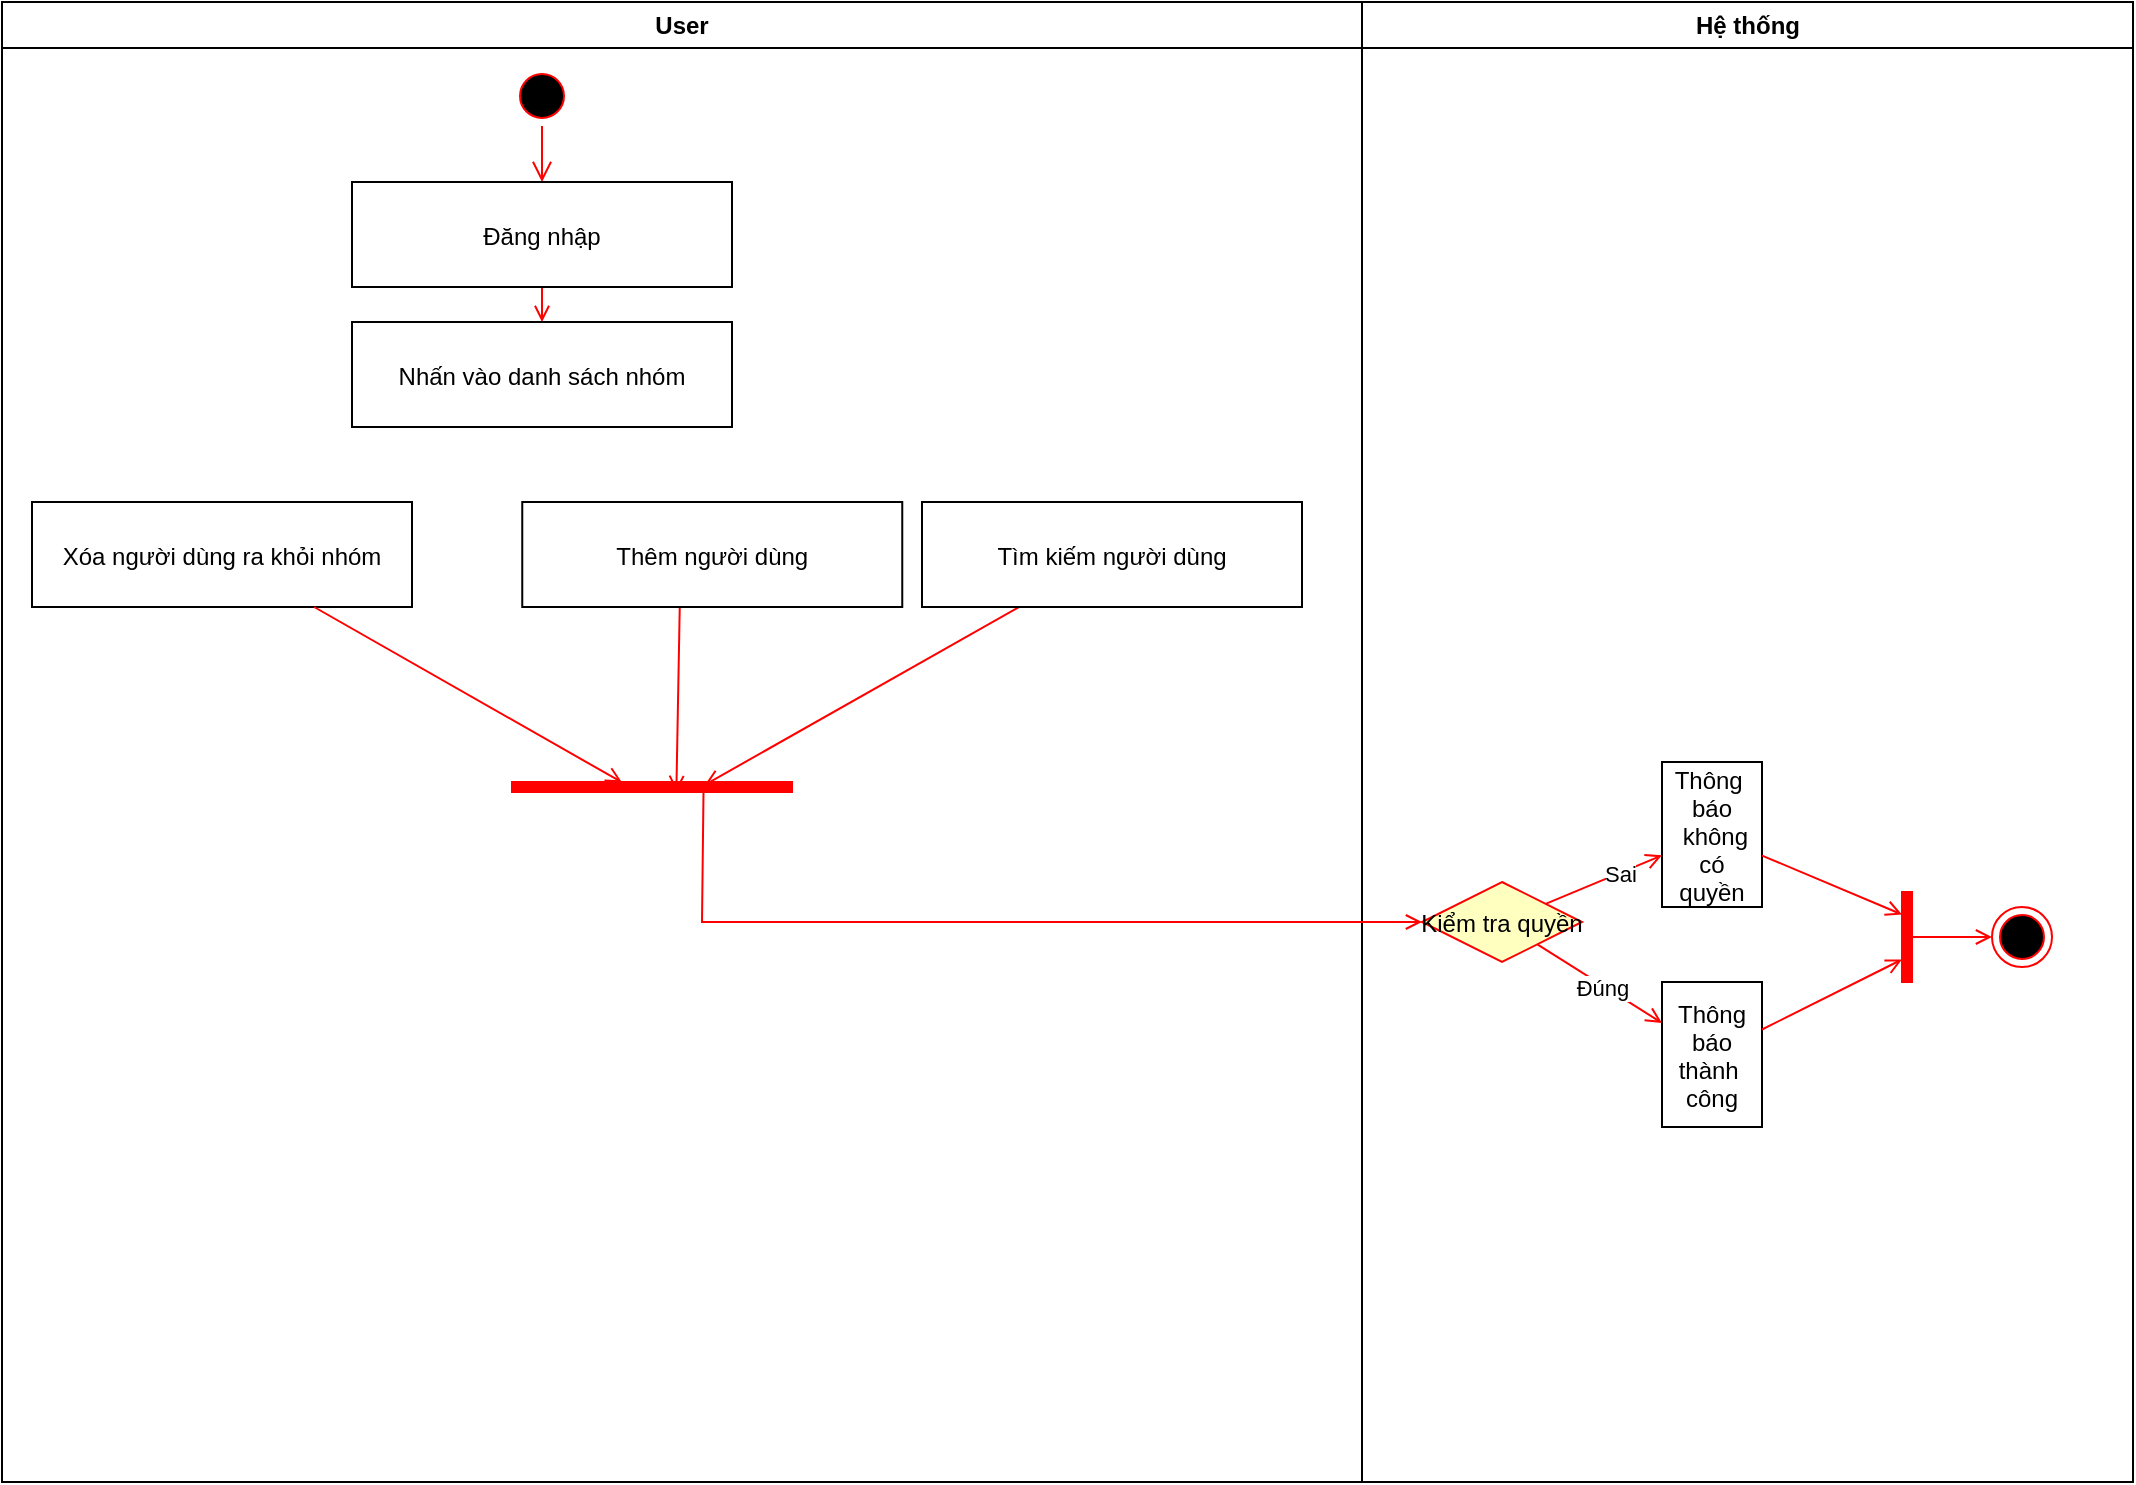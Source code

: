 <mxfile version="24.7.17">
  <diagram name="Page-1" id="e7e014a7-5840-1c2e-5031-d8a46d1fe8dd">
    <mxGraphModel dx="1290" dy="563" grid="1" gridSize="10" guides="1" tooltips="1" connect="1" arrows="1" fold="1" page="1" pageScale="1" pageWidth="1169" pageHeight="826" background="none" math="0" shadow="0">
      <root>
        <mxCell id="0" />
        <mxCell id="1" parent="0" />
        <mxCell id="2" value="User" style="swimlane;whiteSpace=wrap" parent="1" vertex="1">
          <mxGeometry x="20" y="50" width="680" height="740" as="geometry" />
        </mxCell>
        <mxCell id="5" value="" style="ellipse;shape=startState;fillColor=#000000;strokeColor=#ff0000;" parent="2" vertex="1">
          <mxGeometry x="255" y="32" width="30" height="30" as="geometry" />
        </mxCell>
        <mxCell id="6" value="" style="edgeStyle=elbowEdgeStyle;elbow=horizontal;verticalAlign=bottom;endArrow=open;endSize=8;strokeColor=#FF0000;endFill=1;rounded=0" parent="2" source="5" target="83X8opylNErL8YkWVpTd-27" edge="1">
          <mxGeometry x="100" y="40" as="geometry">
            <mxPoint x="270" y="90" as="targetPoint" />
          </mxGeometry>
        </mxCell>
        <mxCell id="9" value="" style="endArrow=open;strokeColor=#FF0000;endFill=1;rounded=0" parent="2" source="83X8opylNErL8YkWVpTd-27" target="83X8opylNErL8YkWVpTd-28" edge="1">
          <mxGeometry relative="1" as="geometry">
            <mxPoint x="270" y="140" as="sourcePoint" />
            <mxPoint x="270" y="172" as="targetPoint" />
          </mxGeometry>
        </mxCell>
        <mxCell id="u1ysFpymqZyDRabq69S2-60" value="" style="whiteSpace=wrap;strokeColor=#FF0000;fillColor=#FF0000;direction=south;" parent="2" vertex="1">
          <mxGeometry x="255" y="390" width="140" height="5" as="geometry" />
        </mxCell>
        <mxCell id="u1ysFpymqZyDRabq69S2-61" value="" style="endArrow=open;strokeColor=#FF0000;endFill=1;rounded=0;entryX=1;entryY=0.413;entryDx=0;entryDy=0;entryPerimeter=0;" parent="2" target="u1ysFpymqZyDRabq69S2-60" edge="1">
          <mxGeometry relative="1" as="geometry">
            <mxPoint x="339.065" y="292" as="sourcePoint" />
            <mxPoint x="450" y="262" as="targetPoint" />
          </mxGeometry>
        </mxCell>
        <mxCell id="u1ysFpymqZyDRabq69S2-71" value="" style="endArrow=open;strokeColor=#FF0000;endFill=1;rounded=0;entryX=0.28;entryY=0.311;entryDx=0;entryDy=0;entryPerimeter=0;" parent="2" source="83X8opylNErL8YkWVpTd-29" target="u1ysFpymqZyDRabq69S2-60" edge="1">
          <mxGeometry relative="1" as="geometry">
            <mxPoint x="550" y="367.295" as="sourcePoint" />
            <mxPoint x="595" y="330" as="targetPoint" />
          </mxGeometry>
        </mxCell>
        <mxCell id="83X8opylNErL8YkWVpTd-27" value="Đăng nhập" style="direction=south;" vertex="1" parent="2">
          <mxGeometry x="175" y="90" width="190" height="52.5" as="geometry" />
        </mxCell>
        <mxCell id="83X8opylNErL8YkWVpTd-28" value="Nhấn vào danh sách nhóm" style="direction=south;" vertex="1" parent="2">
          <mxGeometry x="175" y="160" width="190" height="52.5" as="geometry" />
        </mxCell>
        <mxCell id="83X8opylNErL8YkWVpTd-29" value="Tìm kiếm người dùng" style="direction=south;" vertex="1" parent="2">
          <mxGeometry x="460" y="250" width="190" height="52.5" as="geometry" />
        </mxCell>
        <mxCell id="83X8opylNErL8YkWVpTd-30" value="Thêm người dùng" style="direction=south;" vertex="1" parent="2">
          <mxGeometry x="260.13" y="250" width="190" height="52.5" as="geometry" />
        </mxCell>
        <mxCell id="83X8opylNErL8YkWVpTd-31" value="Xóa người dùng ra khỏi nhóm" style="direction=south;" vertex="1" parent="2">
          <mxGeometry x="15" y="250" width="190" height="52.5" as="geometry" />
        </mxCell>
        <mxCell id="83X8opylNErL8YkWVpTd-33" value="" style="endArrow=open;strokeColor=#FF0000;endFill=1;rounded=0;entryX=0.04;entryY=0.607;entryDx=0;entryDy=0;entryPerimeter=0;" edge="1" parent="2" source="83X8opylNErL8YkWVpTd-31" target="u1ysFpymqZyDRabq69S2-60">
          <mxGeometry relative="1" as="geometry">
            <mxPoint x="349.065" y="302" as="sourcePoint" />
            <mxPoint x="347" y="405" as="targetPoint" />
          </mxGeometry>
        </mxCell>
        <mxCell id="3" value="Hệ thống" style="swimlane;whiteSpace=wrap" parent="1" vertex="1">
          <mxGeometry x="700" y="50" width="385.5" height="740" as="geometry" />
        </mxCell>
        <mxCell id="17" value="" style="endArrow=open;strokeColor=#FF0000;endFill=1;rounded=0" parent="3" edge="1">
          <mxGeometry relative="1" as="geometry">
            <mxPoint x="75" y="160" as="sourcePoint" />
          </mxGeometry>
        </mxCell>
        <mxCell id="26" value="" style="edgeStyle=elbowEdgeStyle;elbow=horizontal;verticalAlign=bottom;endArrow=open;endSize=8;strokeColor=#FF0000;endFill=1;rounded=0" parent="3" edge="1">
          <mxGeometry x="130" y="90" as="geometry">
            <mxPoint x="130" y="135" as="targetPoint" />
          </mxGeometry>
        </mxCell>
        <mxCell id="u1ysFpymqZyDRabq69S2-37" value="Thông &#xa;báo&#xa; không&#xa; có &#xa;quyền" style="direction=south;" parent="3" vertex="1">
          <mxGeometry x="150" y="380" width="50" height="72.5" as="geometry" />
        </mxCell>
        <mxCell id="u1ysFpymqZyDRabq69S2-35" value="" style="whiteSpace=wrap;strokeColor=#FF0000;fillColor=#FF0000;direction=west;" parent="3" vertex="1">
          <mxGeometry x="270" y="445" width="5" height="45" as="geometry" />
        </mxCell>
        <mxCell id="u1ysFpymqZyDRabq69S2-65" value="" style="endArrow=open;strokeColor=#FF0000;endFill=1;rounded=0;entryX=1;entryY=0.75;entryDx=0;entryDy=0;" parent="3" source="u1ysFpymqZyDRabq69S2-37" target="u1ysFpymqZyDRabq69S2-35" edge="1">
          <mxGeometry relative="1" as="geometry">
            <mxPoint x="-173" y="497" as="sourcePoint" />
            <mxPoint x="-206" y="550" as="targetPoint" />
          </mxGeometry>
        </mxCell>
        <mxCell id="u1ysFpymqZyDRabq69S2-82" value="Thông&#xa; báo &#xa;thành &#xa;công" style="direction=south;" parent="3" vertex="1">
          <mxGeometry x="150" y="490" width="50" height="72.5" as="geometry" />
        </mxCell>
        <mxCell id="u1ysFpymqZyDRabq69S2-84" value="" style="endArrow=open;strokeColor=#FF0000;endFill=1;rounded=0;entryX=1;entryY=0.25;entryDx=0;entryDy=0;" parent="3" source="u1ysFpymqZyDRabq69S2-82" target="u1ysFpymqZyDRabq69S2-35" edge="1">
          <mxGeometry relative="1" as="geometry">
            <mxPoint x="245" y="682.5" as="sourcePoint" />
            <mxPoint x="325" y="683" as="targetPoint" />
          </mxGeometry>
        </mxCell>
        <mxCell id="bhqzJydA3iUec34EVbpJ-41" value="" style="ellipse;shape=endState;fillColor=#000000;strokeColor=#ff0000" parent="3" vertex="1">
          <mxGeometry x="315" y="452.5" width="30" height="30" as="geometry" />
        </mxCell>
        <mxCell id="u1ysFpymqZyDRabq69S2-66" value="" style="endArrow=open;strokeColor=#FF0000;endFill=1;rounded=0;exitX=1;exitY=0.5;exitDx=0;exitDy=0;" parent="3" source="u1ysFpymqZyDRabq69S2-35" target="bhqzJydA3iUec34EVbpJ-41" edge="1">
          <mxGeometry relative="1" as="geometry">
            <mxPoint x="235" y="477.5" as="sourcePoint" />
            <mxPoint x="-211" y="460" as="targetPoint" />
          </mxGeometry>
        </mxCell>
        <mxCell id="u1ysFpymqZyDRabq69S2-26" value="Kiểm tra quyền" style="rhombus;fillColor=#ffffc0;strokeColor=#ff0000;" parent="3" vertex="1">
          <mxGeometry x="30" y="440" width="80" height="40" as="geometry" />
        </mxCell>
        <mxCell id="u1ysFpymqZyDRabq69S2-36" value="" style="endArrow=open;strokeColor=#FF0000;endFill=1;rounded=0" parent="3" source="u1ysFpymqZyDRabq69S2-26" target="u1ysFpymqZyDRabq69S2-37" edge="1">
          <mxGeometry relative="1" as="geometry">
            <mxPoint x="-88" y="384" as="sourcePoint" />
            <mxPoint x="270" y="310" as="targetPoint" />
          </mxGeometry>
        </mxCell>
        <mxCell id="u1ysFpymqZyDRabq69S2-38" value="Sai" style="edgeLabel;html=1;align=center;verticalAlign=middle;resizable=0;points=[];" parent="u1ysFpymqZyDRabq69S2-36" vertex="1" connectable="0">
          <mxGeometry x="0.259" relative="1" as="geometry">
            <mxPoint as="offset" />
          </mxGeometry>
        </mxCell>
        <mxCell id="u1ysFpymqZyDRabq69S2-27" value="" style="endArrow=open;strokeColor=#FF0000;endFill=1;rounded=0;" parent="3" source="u1ysFpymqZyDRabq69S2-26" target="u1ysFpymqZyDRabq69S2-82" edge="1">
          <mxGeometry relative="1" as="geometry">
            <mxPoint x="-305" y="298" as="sourcePoint" />
            <mxPoint x="228" y="670" as="targetPoint" />
          </mxGeometry>
        </mxCell>
        <mxCell id="u1ysFpymqZyDRabq69S2-28" value="Đúng" style="edgeLabel;html=1;align=center;verticalAlign=middle;resizable=0;points=[];" parent="u1ysFpymqZyDRabq69S2-27" vertex="1" connectable="0">
          <mxGeometry x="0.034" y="-1" relative="1" as="geometry">
            <mxPoint as="offset" />
          </mxGeometry>
        </mxCell>
        <mxCell id="83X8opylNErL8YkWVpTd-35" value="" style="endArrow=open;strokeColor=#FF0000;endFill=1;rounded=0;exitX=0.84;exitY=0.316;exitDx=0;exitDy=0;exitPerimeter=0;" edge="1" parent="1" source="u1ysFpymqZyDRabq69S2-60" target="u1ysFpymqZyDRabq69S2-26">
          <mxGeometry relative="1" as="geometry">
            <mxPoint x="369.065" y="352" as="sourcePoint" />
            <mxPoint x="367" y="455" as="targetPoint" />
            <Array as="points">
              <mxPoint x="370" y="510" />
            </Array>
          </mxGeometry>
        </mxCell>
      </root>
    </mxGraphModel>
  </diagram>
</mxfile>
